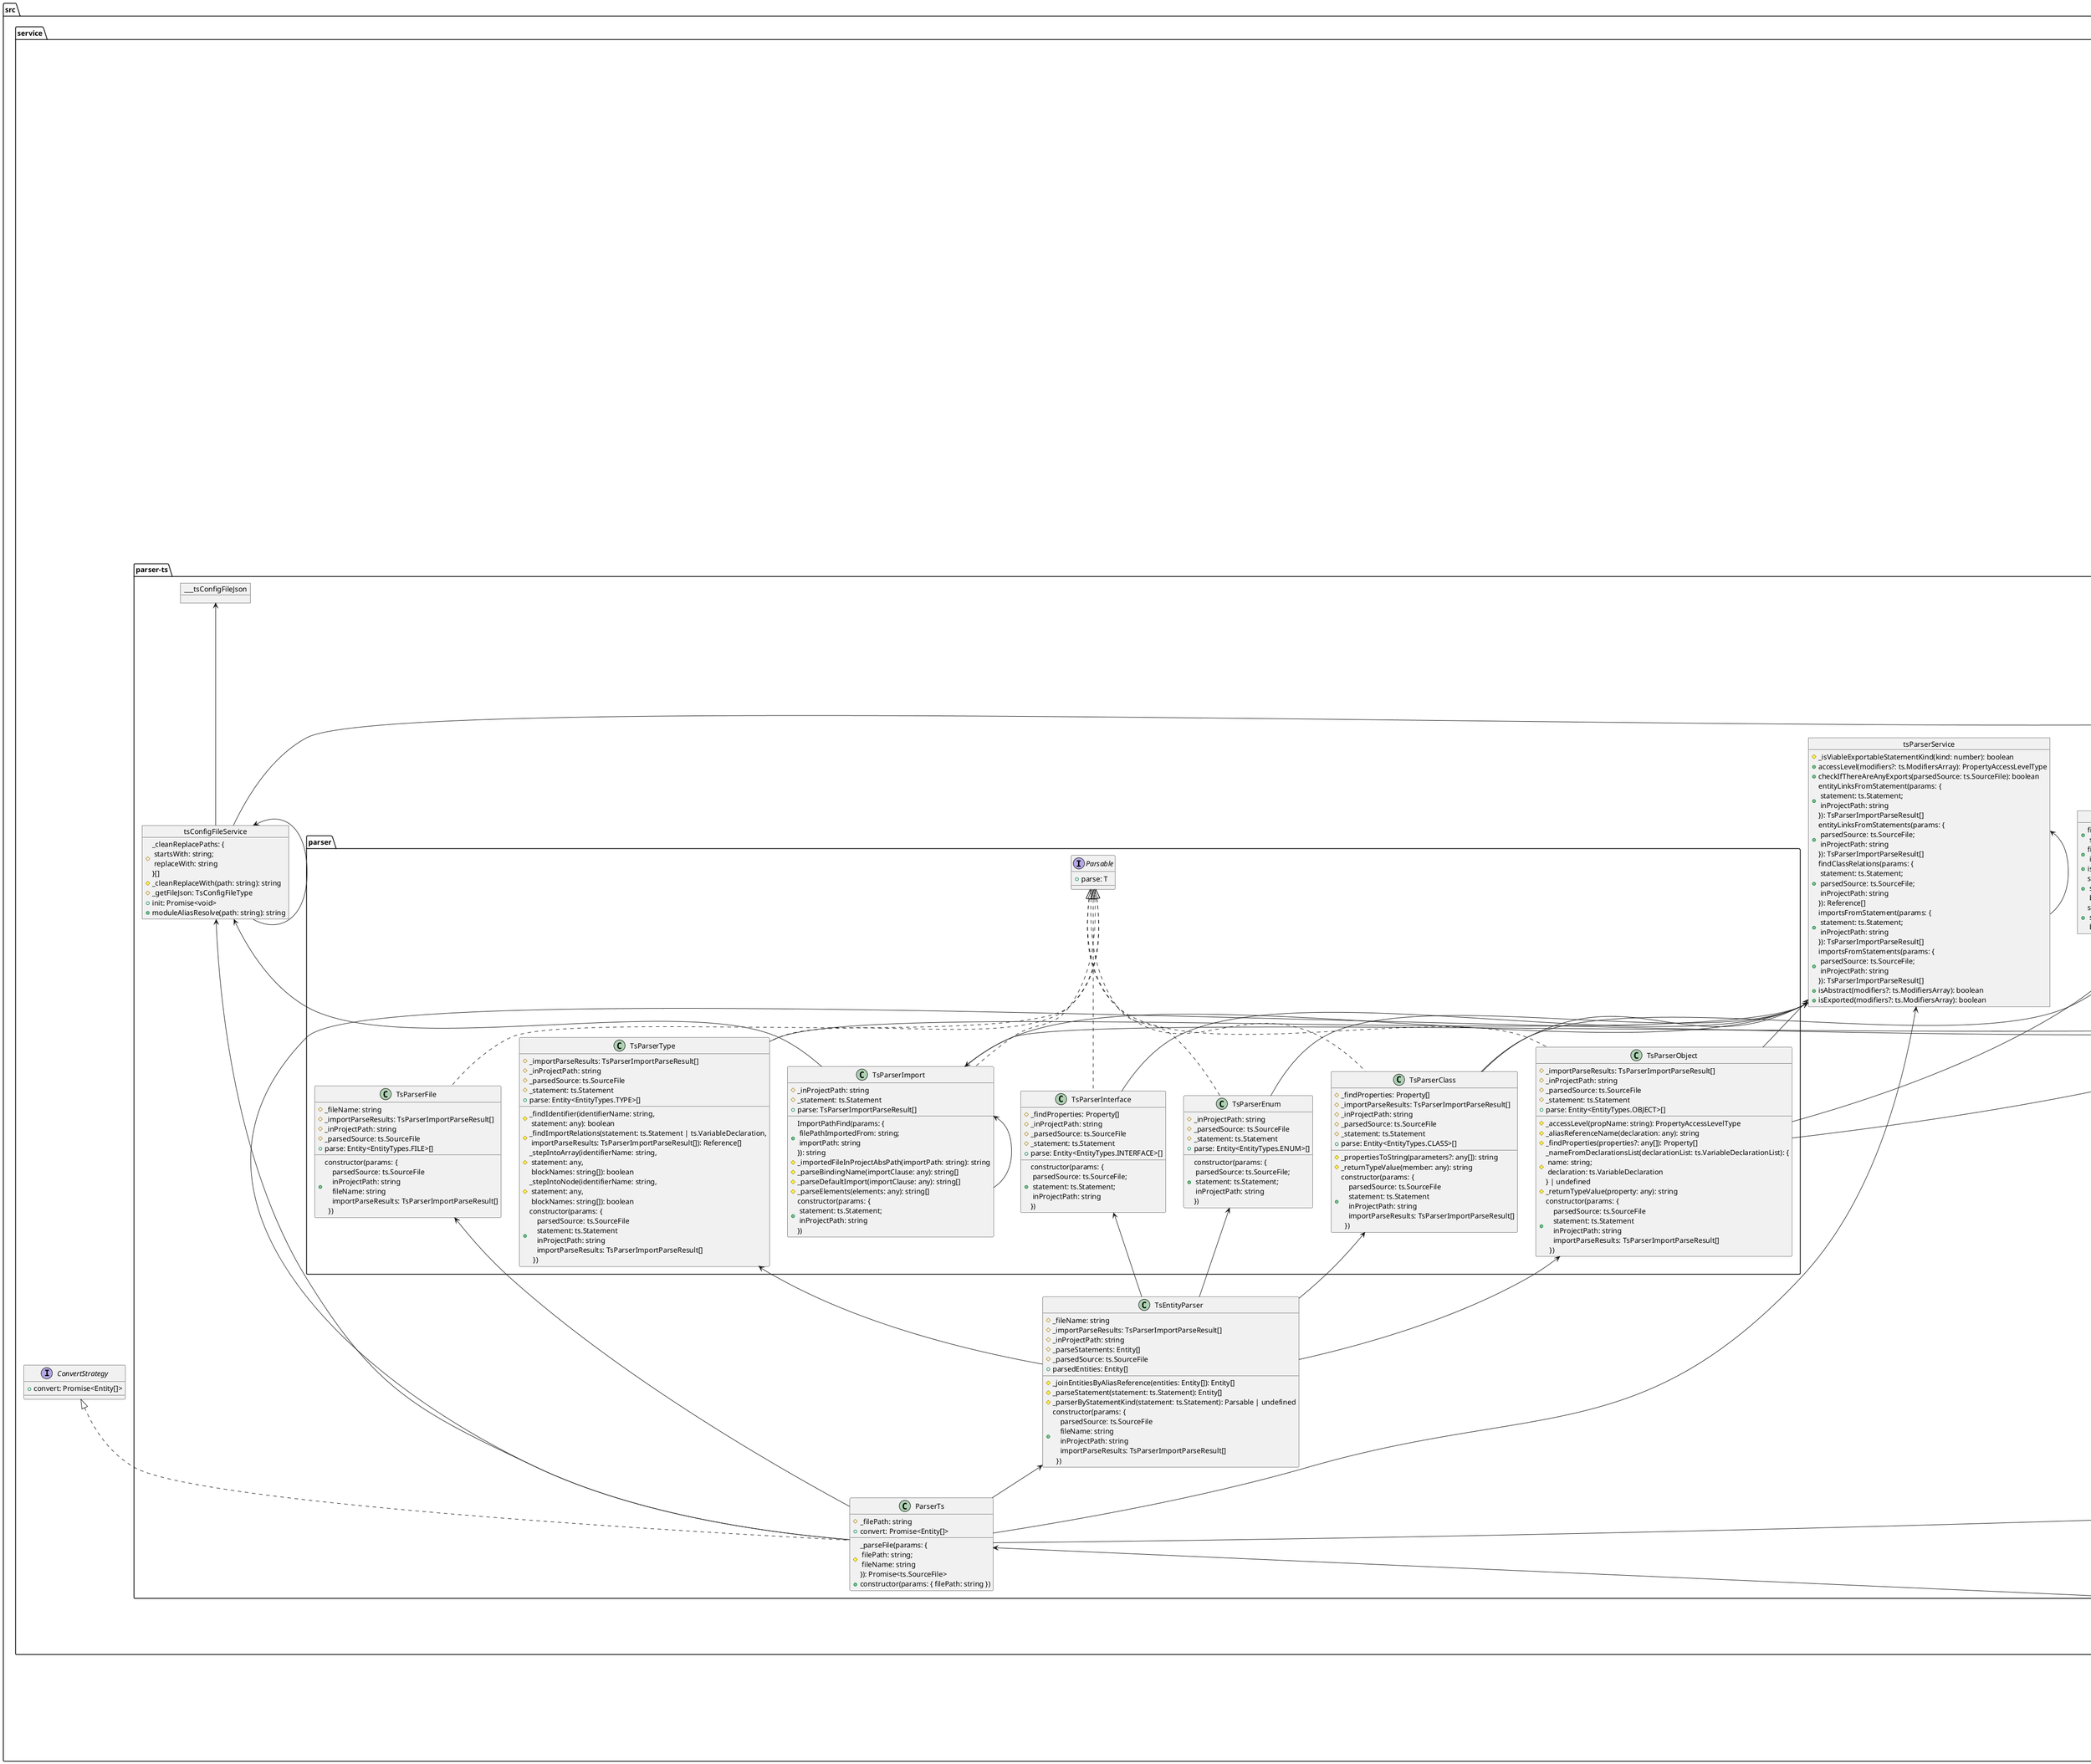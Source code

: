 @startuml
    folder "src" as src_b874d07 {
      folder "dal" as dal_fba75381 {
        object "fileDao" as file_dao_ae443ec6 {
          + fileListFromFolder(folderPath: string): Promise<string[]>
          + makeFolderIfNotExist(folderPath: string): Promise<void>
          + mkdirAndWriteToFile(params: {\n folderPath: string;\n fileName: string;\n data: string \n}): Promise<void>
          + readFile(filePath: string): Promise<string>
          + writeToFile(params: {\n filePath: string;\n data: string \n}): Promise<void>
        }
        object "shellDal" as shell_dal_4f6edd5d {
          + cd(dir: string): void
          + exec(cmd: string): Promise<ExecResult>
          + print(message: string): void
          + pwd: string
        }
      }
      folder "service" as service_c83a6ab5 {
        object "filePathService" as file_path_service_4f9e5705 {
          + cleanupPath(relativeOrAbsPath: string): string
          + fileNameFromPath(filePath: string,\n options: {\n withExtension?: boolean \n} = {\n\n}): string
          + isAbsPath(relativeOrAbsPath: string): boolean
          + isDotPath(path: string): boolean
          + joinPaths(...paths: string[]): string
          + lastFolderFromPath(filePath: string): string
          + relativeToAbsPath(relativeOrAbsPath: string): string
        }
        interface "ConvertStrategy" as convert_strategy_164aa424 {
          + convert: Promise<Entity[]>
        }
        object "parserService" as parser_service_164aa424 {
          + strategyByFile(params: { filePath: string }): ConvertStrategy | undefined
        }
        interface "PrintStrategy" as print_strategy_65df30d2 {
          + print(params: { entities: Entity[] }): Promise<void>
        }
        object "printService" as print_service_65df30d2 {
          + print(entities: Entity[]): Promise<void>
        }
        folder "parser-ts" as parser_ts_fb9203d7 {
          class "ParserTs" as parser_ts_334599dc {
            # _filePath: string
            # _parseFile(params: {\n filePath: string;\n fileName: string \n}): Promise<ts.SourceFile>
           + constructor(params: { filePath: string })
            + convert: Promise<Entity[]>
          }
          object "___tsConfigFileJson" as ts_config_file_json_7e5eaca {
          }
          object "tsConfigFileService" as ts_config_file_service_7e5eaca {
            # _cleanReplacePaths: {\n startsWith: string;\n replaceWith: string \n}[]
            # _cleanReplaceWith(path: string): string
            # _getFileJson: TsConfigFileType
            + init: Promise<void>
            + moduleAliasResolve(path: string): string
          }
          class "TsEntityParser" as ts_entity_parser_8edd294a {
            # _fileName: string
            # _importParseResults: TsParserImportParseResult[]
            # _inProjectPath: string
            # _joinEntitiesByAliasReference(entities: Entity[]): Entity[]
            # _parseStatement(statement: ts.Statement): Entity[]
            # _parseStatements: Entity[]
            # _parsedSource: ts.SourceFile
            # _parserByStatementKind(statement: ts.Statement): Parsable | undefined
           + constructor(params: {\n    parsedSource: ts.SourceFile\n    fileName: string\n    inProjectPath: string\n    importParseResults: TsParserImportParseResult[]\n  })
            + parsedEntities: Entity[]
          }
          object "tsParserImportRelations" as ts_parser_import_relations_a116d5d4 {
            + findIdentifier(identifierName: string,\n statement: any): boolean
            + findImportRelations(statement: ts.Statement | ts.VariableDeclaration,\n importParseResults: TsParserImportParseResult[]): Reference[]
            + isDeclaration(statement: any): boolean
            + stepIntoArray(identifierName: string,\n statement: any,\n blockNames: string[]): boolean
            + stepIntoNode(identifierName: string,\n statement: any,\n blockNames: string[]): boolean
          }
          object "tsParserService" as ts_parser_service_d0bdf32c {
            # _isViableExportableStatementKind(kind: number): boolean
            + accessLevel(modifiers?: ts.ModifiersArray): PropertyAccessLevelType
            + checkIfThereAreAnyExports(parsedSource: ts.SourceFile): boolean
            + entityLinksFromStatement(params: {\n statement: ts.Statement;\n inProjectPath: string \n}): TsParserImportParseResult[]
            + entityLinksFromStatements(params: {\n parsedSource: ts.SourceFile;\n inProjectPath: string \n}): TsParserImportParseResult[]
            + findClassRelations(params: {\n statement: ts.Statement;\n parsedSource: ts.SourceFile;\n inProjectPath: string \n}): Reference[]
            + importsFromStatement(params: {\n statement: ts.Statement;\n inProjectPath: string \n}): TsParserImportParseResult[]
            + importsFromStatements(params: {\n parsedSource: ts.SourceFile;\n inProjectPath: string \n}): TsParserImportParseResult[]
            + isAbstract(modifiers?: ts.ModifiersArray): boolean
            + isExported(modifiers?: ts.ModifiersArray): boolean
          }
          class "TsParsingError" as ts_parsing_error_b4de97fe {
            + CanPrintCode: boolean
            + Statement: any
           + constructor(error: Error,\n message: string,\n protected _statement: any)
          }
          folder "parser" as parser_4077a3ff {
            interface "Parsable" as parsable_77cdce3 {
              + parse: T
            }
            class "TsParserClass" as ts_parser_class_f5081ff7 {
              # _findProperties: Property[]
              # _importParseResults: TsParserImportParseResult[]
              # _inProjectPath: string
              # _parsedSource: ts.SourceFile
              # _propertiesToString(parameters?: any[]): string
              # _returnTypeValue(member: any): string
              # _statement: ts.Statement
             + constructor(params: {\n    parsedSource: ts.SourceFile\n    statement: ts.Statement\n    inProjectPath: string\n    importParseResults: TsParserImportParseResult[]\n  })
              + parse: Entity<EntityTypes.CLASS>[]
            }
            class "TsParserEnum" as ts_parser_enum_37d0bb6a {
              # _inProjectPath: string
              # _parsedSource: ts.SourceFile
              # _statement: ts.Statement
             + constructor(params: {\n parsedSource: ts.SourceFile;\n statement: ts.Statement;\n inProjectPath: string \n})
              + parse: Entity<EntityTypes.ENUM>[]
            }
            class "TsParserFile" as ts_parser_file_6f5991bf {
              # _fileName: string
              # _importParseResults: TsParserImportParseResult[]
              # _inProjectPath: string
              # _parsedSource: ts.SourceFile
             + constructor(params: {\n    parsedSource: ts.SourceFile\n    inProjectPath: string\n    fileName: string\n    importParseResults: TsParserImportParseResult[]\n  })
              + parse: Entity<EntityTypes.FILE>[]
            }
            class "TsParserImport" as ts_parser_import_6ba10304 {
              + ImportPathFind(params: {\n filePathImportedFrom: string;\n importPath: string \n}): string
              # _importedFileInProjectAbsPath(importPath: string): string
              # _inProjectPath: string
              # _parseBindingName(importClause: any): string[]
              # _parseDefaultImport(importClause: any): string[]
              # _parseElements(elements: any): string[]
              # _statement: ts.Statement
             + constructor(params: {\n statement: ts.Statement;\n inProjectPath: string \n})
              + parse: TsParserImportParseResult[]
            }
            class "TsParserInterface" as ts_parser_interface_6a86ffc {
              # _findProperties: Property[]
              # _inProjectPath: string
              # _parsedSource: ts.SourceFile
              # _statement: ts.Statement
             + constructor(params: {\n parsedSource: ts.SourceFile;\n statement: ts.Statement;\n inProjectPath: string \n})
              + parse: Entity<EntityTypes.INTERFACE>[]
            }
            class "TsParserObject" as ts_parser_object_356082ec {
              # _accessLevel(propName: string): PropertyAccessLevelType
              # _aliasReferenceName(declaration: any): string
              # _findProperties(properties?: any[]): Property[]
              # _importParseResults: TsParserImportParseResult[]
              # _inProjectPath: string
              # _nameFromDeclarationsList(declarationList: ts.VariableDeclarationList): {\n name: string;\n declaration: ts.VariableDeclaration \n} | undefined
              # _parsedSource: ts.SourceFile
              # _returnTypeValue(property: any): string
              # _statement: ts.Statement
             + constructor(params: {\n    parsedSource: ts.SourceFile\n    statement: ts.Statement\n    inProjectPath: string\n    importParseResults: TsParserImportParseResult[]\n  })
              + parse: Entity<EntityTypes.OBJECT>[]
            }
            class "TsParserType" as ts_parser_type_b98711e1 {
              # _findIdentifier(identifierName: string,\n statement: any): boolean
              # _findImportRelations(statement: ts.Statement | ts.VariableDeclaration,\n importParseResults: TsParserImportParseResult[]): Reference[]
              # _importParseResults: TsParserImportParseResult[]
              # _inProjectPath: string
              # _parsedSource: ts.SourceFile
              # _statement: ts.Statement
              # _stepIntoArray(identifierName: string,\n statement: any,\n blockNames: string[]): boolean
              # _stepIntoNode(identifierName: string,\n statement: any,\n blockNames: string[]): boolean
             + constructor(params: {\n    parsedSource: ts.SourceFile\n    statement: ts.Statement\n    inProjectPath: string\n    importParseResults: TsParserImportParseResult[]\n  })
              + parse: Entity<EntityTypes.TYPE>[]
            }
          }
        }
        folder "print-puml" as print_puml_3460a902 {
          abstract "PumlEntity" as puml_entity_85c02856 {
            + Children: PumlEntity[]
            # _children: PumlEntity[]
            # _indentRows(templates: string[]): string[]
            # {abstract} _print: string[]
            # _relations: PumlRelation[]
            # {abstract} _templateEnd: string
            # {abstract} _templateStart: string
            + addChildren(printable: PumlEntity): void
            + print: string
            + printRelations: string
          }
          class "PumlPrint" as puml_print_4aa046fc {
            + FilePath: string
            # _destinationPath: string
            # _fileName: string
            # _flattenGroups(group: PumlGroup): PumlGroup | undefined
            # _generateGroups(entities: Entity[]): void
            # _missingEntities(entities: Entity[]): Entity[]
            # _pumlRelationStrings: string[]
            # _rootGroup: PumlGroup
            # _writeToFile(data: string): Promise<void>
           + constructor(params: {\n appName?: string;\n destinationPath: string;\n fileName: string \n})
            + print(params: { entities: Entity[] }): Promise<void>
          }
          class "PumlRelation" as puml_relation_ddbc15eb {
            # _fromEntity: Entity
            # _linkByReferenceType: string
            # _reference: Reference
           + constructor(params: {\n reference: Reference;\n fromEntity: Entity \n})
            + print: string
          }
          object "pumlService" as puml_service_f506c030 {
            + printableStrategyFromEntity(entity: Entity): PumlEntity | undefined
          }
          folder "group" as group_3af81c52 {
            class "PumlGroupFictive" as puml_group_fictive_57cc180d {
              + templateEnd: string
              + templateStart: string
            }
            class "PumlGroupFolder" as puml_group_folder_63f7a3f9 {
              + constructor(protected _group: PumlGroup)
              + templateEnd: string
              + templateStart: string
            }
            class "PumlGroupRectangle" as puml_group_rectangle_f37cc84e {
              + constructor(protected _group: PumlGroup)
              + templateEnd: string
              + templateStart: string
            }
            object "pumlGroupService" as puml_group_service_f4199df2 {
              + strategyFromGroup(group: PumlGroup): PumlGroupStrategy
            }
            interface "PumlGroupStrategy" as puml_group_strategy_ae5ed342 {
              + templateStart: string
              + templateEnd: string
            }
            class "PumlGroup" as puml_group_ae5ed342 {
              + GroupPath: string
              + Id: string
              + Name: string
              + Type: PumlGroupType
              # _groupPath: string
              # _groupStrategy: PumlGroupStrategy
              # _name: string
              # _print: string[]
              # _printGroups(groups: { [k: string]: PumlGroup }): string
              # _templateEnd: string
              # _templateStart: string
              # _type: PumlGroupType
             + constructor(params: {\n name: string;\n type: PumlGroupType;\n groupPath: string;\n groups?: {\n [k: string]: PumlGroup \n} \n})
              + groups: { [k: string]: PumlGroup }
            }
          }
          folder "printable-entity" as printable_entity_91ba4e0 {
            class "PumlDocument" as puml_document_6f206380 {
              # _print: string[]
              # _templateEnd: string
              # _templateStart: string
            }
            class "PumlPrintableClass" as puml_printable_class_4b11e257 {
              # _entity: Entity<EntityTypes.CLASS>
              # _print: string[]
              # _printProperty(property: Property): string
              # _templateEnd: string
              # _templateStart: string
             + constructor(params: { entity: Entity<EntityTypes.CLASS> })
            }
            class "PumlPrintableEnum" as puml_printable_enum_1725040a {
              # _entity: Entity<EntityTypes.ENUM>
              # _print: string[]
              # _templateEnd: string
              # _templateStart: string
             + constructor(params: { entity: Entity<EntityTypes.ENUM> })
            }
            class "PumlPrintableFile" as puml_printable_file_3f271d9f {
              # _entity: Entity<EntityTypes.FILE>
              # _print: string[]
              # _templateEnd: string
              # _templateStart: string
             + constructor(params: { entity: Entity<EntityTypes.FILE> })
            }
            class "PumlPrintableInterface" as puml_printable_interface_2621ae9c {
              # _entity: Entity<EntityTypes.INTERFACE>
              # _print: string[]
              # _printProperty(property: Property): string
              # _templateEnd: string
              # _templateStart: string
             + constructor(params: { entity: Entity<EntityTypes.INTERFACE> })
            }
            class "PumlPrintableObject" as puml_printable_object_736b458c {
              # _entity: Entity<EntityTypes.OBJECT>
              # _print: string[]
              # _printProperty(property: Property): string
              # _templateEnd: string
              # _templateStart: string
             + constructor(params: { entity: Entity<EntityTypes.OBJECT> })
            }
            class "PumlPrintableProperty" as puml_printable_property_2d23f5de {
              # _abstractAttribute: string
              # _accessLevel: string
              # _addNewRows(template: string): string
              # _print: string[]
              # _property: Property
              # _propertyName: string
              # _templateEnd: string
              # _templateStart: string
             + constructor(params: { property: Property })
            }
            class "PumlPrintableType" as puml_printable_type_f482c241 {
              # _entity: Entity<EntityTypes.TYPE>
              # _print: string[]
              # _templateEnd: string
              # _templateStart: string
              # _wrapWithDoubleQuotesIfItStartsWithSingleQuote(text: string): string
             + constructor(params: { entity: Entity<EntityTypes.TYPE> })
            }
            class "PumlPrintableWrapper" as puml_printable_wrapper_e6265aaa {
              # _print: string[]
              # _templateEnd: string
              # _templateStart: string
             + constructor(protected readonly _string: string)
            }
          }
        }
        folder "processing" as processing_592b511 {
          interface "ProcessingStrategy" as processing_strategy_1c38bdac {
            + process(entities: Entity[]): Entity[]
          }
          object "processingService" as processing_service_1c38bdac {
            + process(entities: Entity[]): Entity[]
          }
          class "RemoveExternal" as remove_external_fd440761 {
            + process(entities: Entity[]): Entity[]
          }
          class "RemoveIgnoredPaths" as remove_ignored_paths_548c5253 {
           + constructor(protected _ignorePaths: string[])
            + process(entities: Entity[]): Entity[]
          }
          class "RemoveTypes" as remove_types_81d79677 {
            + process(entities: Entity[]): Entity[]
          }
          class "SimplifyEntities" as simplify_entities_bd2d7fda {
            # _findSimplifiedEntityByPath(path: string): string | undefined
            # _processReferences(entities: Entity[]): Entity[]
            # _removeDuplicatedReferences(references: Reference[]): Reference[]
            # _simplifyConfig: { [k: string]: string }
            # _simplifyEntities(entities: Entity[]): Entity[]
           + constructor(simplifyConfig: [string,\n string][])
            + process(entities: Entity[]): Entity[]
          }
        }
      }
      folder "use-case" as use_case_fcef54f2 {
        object "cliInitUseCase" as cli_init_use_case_9439e852 {
          + createCommandFromCliArgs(args: string[]): Executable
          + execArgsAsCommand(args: string[]): Promise<void>
          + ifMoreThenOneCommandSelectedThrowErrorAndPrintHelp(args: string[]): void
          + ifNoCommandSelectedThrowErrorAndPrintHelp(args: string[]): void
        }
        object "visionUseCase" as vision_use_case_dd084107 {
          + parseFolder(params: { folderPath: string }): Promise<Entity[]>
        }
      }
    }
  file_dao_ae443ec6 -up-> file_path_service_4f9e5705
  file_dao_ae443ec6 -up-> file_dao_ae443ec6
  shell_dal_4f6edd5d -up-> shell_dal_4f6edd5d
  parser_service_164aa424 -up-> parser_ts_334599dc
  parser_ts_334599dc -up-> file_dao_ae443ec6
  parser_ts_334599dc -up-> file_path_service_4f9e5705
  parser_ts_334599dc -up-> ts_parser_file_6f5991bf
  parser_ts_334599dc -up-> ts_config_file_service_7e5eaca
  parser_ts_334599dc -up-> ts_entity_parser_8edd294a
  parser_ts_334599dc -up-> ts_parser_service_d0bdf32c
  parser_ts_334599dc .up.|> convert_strategy_164aa424
  ts_parser_class_f5081ff7 -up-> ts_parser_import_relations_a116d5d4
  ts_parser_class_f5081ff7 -up-> ts_parser_service_d0bdf32c
  ts_parser_class_f5081ff7 .up.|> parsable_77cdce3
  ts_parser_enum_37d0bb6a -up-> ts_parser_service_d0bdf32c
  ts_parser_enum_37d0bb6a .up.|> parsable_77cdce3
  ts_parser_file_6f5991bf .up.|> parsable_77cdce3
  ts_parser_import_6ba10304 -up-> file_path_service_4f9e5705
  ts_parser_import_6ba10304 -up-> ts_config_file_service_7e5eaca
  ts_parser_import_6ba10304 -up-> ts_parser_import_6ba10304
  ts_parser_import_6ba10304 .up.|> parsable_77cdce3
  ts_parser_interface_6a86ffc -up-> ts_parser_service_d0bdf32c
  ts_parser_interface_6a86ffc .up.|> parsable_77cdce3
  ts_parser_object_356082ec -up-> ts_parser_import_relations_a116d5d4
  ts_parser_object_356082ec -up-> ts_parser_service_d0bdf32c
  ts_parser_object_356082ec -up-> ts_parsing_error_b4de97fe
  ts_parser_object_356082ec .up.|> parsable_77cdce3
  ts_parser_type_b98711e1 -up-> ts_parser_service_d0bdf32c
  ts_parser_type_b98711e1 .up.|> parsable_77cdce3
  ts_config_file_service_7e5eaca -up-> file_path_service_4f9e5705
  ts_config_file_service_7e5eaca -up-> ts_config_file_json_7e5eaca
  ts_config_file_service_7e5eaca -up-> ts_config_file_service_7e5eaca
  ts_entity_parser_8edd294a -up-> ts_parser_class_f5081ff7
  ts_entity_parser_8edd294a -up-> ts_parser_enum_37d0bb6a
  ts_entity_parser_8edd294a -up-> ts_parser_interface_6a86ffc
  ts_entity_parser_8edd294a -up-> ts_parser_object_356082ec
  ts_entity_parser_8edd294a -up-> ts_parser_type_b98711e1
  ts_parser_import_relations_a116d5d4 -up-> ts_parser_import_relations_a116d5d4
  ts_parser_service_d0bdf32c -up-> ts_parser_import_6ba10304
  ts_parser_service_d0bdf32c -up-> ts_parser_service_d0bdf32c
  puml_group_fictive_57cc180d .up.|> puml_group_strategy_ae5ed342
  puml_group_folder_63f7a3f9 -up-> puml_group_ae5ed342
  puml_group_folder_63f7a3f9 .up.|> puml_group_strategy_ae5ed342
  puml_group_rectangle_f37cc84e -up-> puml_group_ae5ed342
  puml_group_rectangle_f37cc84e .up.|> puml_group_strategy_ae5ed342
  puml_group_service_f4199df2 -up-> puml_group_ae5ed342
  puml_group_service_f4199df2 -up-> puml_group_strategy_ae5ed342
  puml_group_service_f4199df2 -up-> puml_group_fictive_57cc180d
  puml_group_service_f4199df2 -up-> puml_group_folder_63f7a3f9
  puml_group_service_f4199df2 -up-> puml_group_rectangle_f37cc84e
  puml_group_ae5ed342 -up-> puml_group_service_f4199df2
  puml_group_ae5ed342 -up-> puml_group_strategy_ae5ed342
  puml_group_ae5ed342 -up-> puml_group_ae5ed342
  puml_group_ae5ed342 -up-|> puml_entity_85c02856
  puml_document_6f206380 -up-|> puml_entity_85c02856
  puml_printable_class_4b11e257 -up-> puml_printable_property_2d23f5de
  puml_printable_class_4b11e257 -up-> puml_relation_ddbc15eb
  puml_printable_class_4b11e257 -up-|> puml_entity_85c02856
  puml_printable_enum_1725040a -up-|> puml_entity_85c02856
  puml_printable_file_3f271d9f -up-> puml_relation_ddbc15eb
  puml_printable_file_3f271d9f -up-|> puml_entity_85c02856
  puml_printable_interface_2621ae9c -up-> puml_printable_property_2d23f5de
  puml_printable_interface_2621ae9c -up-|> puml_entity_85c02856
  puml_printable_object_736b458c -up-> puml_printable_property_2d23f5de
  puml_printable_object_736b458c -up-> puml_relation_ddbc15eb
  puml_printable_object_736b458c -up-|> puml_entity_85c02856
  puml_printable_property_2d23f5de -up-|> puml_entity_85c02856
  puml_printable_type_f482c241 -up-> puml_relation_ddbc15eb
  puml_printable_type_f482c241 -up-|> puml_entity_85c02856
  puml_printable_wrapper_e6265aaa -up-|> puml_entity_85c02856
  puml_entity_85c02856 -up-> puml_entity_85c02856
  puml_print_4aa046fc -up-> file_dao_ae443ec6
  puml_print_4aa046fc -up-> file_path_service_4f9e5705
  puml_print_4aa046fc -up-> puml_group_ae5ed342
  puml_print_4aa046fc -up-> puml_document_6f206380
  puml_print_4aa046fc -up-> puml_printable_wrapper_e6265aaa
  puml_print_4aa046fc -up-> puml_service_f506c030
  puml_print_4aa046fc .up.|> print_strategy_65df30d2
  puml_service_f506c030 -up-> puml_printable_class_4b11e257
  puml_service_f506c030 -up-> puml_printable_enum_1725040a
  puml_service_f506c030 -up-> puml_printable_file_3f271d9f
  puml_service_f506c030 -up-> puml_printable_interface_2621ae9c
  puml_service_f506c030 -up-> puml_printable_object_736b458c
  puml_service_f506c030 -up-> puml_printable_type_f482c241
  print_service_65df30d2 -up-> puml_print_4aa046fc
  processing_service_1c38bdac -up-> remove_external_fd440761
  processing_service_1c38bdac -up-> remove_ignored_paths_548c5253
  processing_service_1c38bdac -up-> remove_types_81d79677
  processing_service_1c38bdac -up-> simplify_entities_bd2d7fda
  remove_external_fd440761 .up.|> processing_strategy_1c38bdac
  remove_ignored_paths_548c5253 .up.|> processing_strategy_1c38bdac
  remove_types_81d79677 .up.|> processing_strategy_1c38bdac
  simplify_entities_bd2d7fda .up.|> processing_strategy_1c38bdac
  cli_init_use_case_9439e852 -up-> cli_init_use_case_9439e852
  vision_use_case_dd084107 -up-> file_dao_ae443ec6
  vision_use_case_dd084107 -up-> parser_service_164aa424
@enduml
